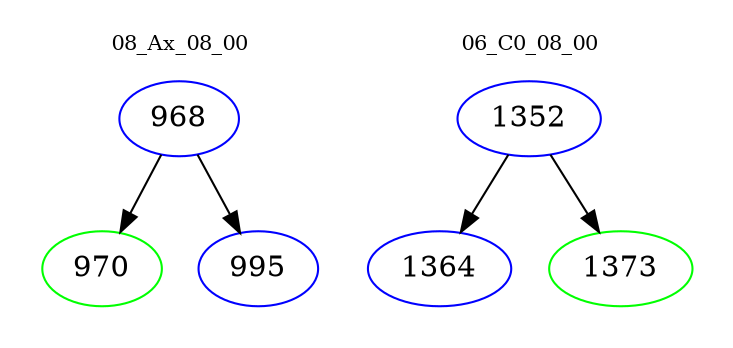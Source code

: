 digraph{
subgraph cluster_0 {
color = white
label = "08_Ax_08_00";
fontsize=10;
T0_968 [label="968", color="blue"]
T0_968 -> T0_970 [color="black"]
T0_970 [label="970", color="green"]
T0_968 -> T0_995 [color="black"]
T0_995 [label="995", color="blue"]
}
subgraph cluster_1 {
color = white
label = "06_C0_08_00";
fontsize=10;
T1_1352 [label="1352", color="blue"]
T1_1352 -> T1_1364 [color="black"]
T1_1364 [label="1364", color="blue"]
T1_1352 -> T1_1373 [color="black"]
T1_1373 [label="1373", color="green"]
}
}

